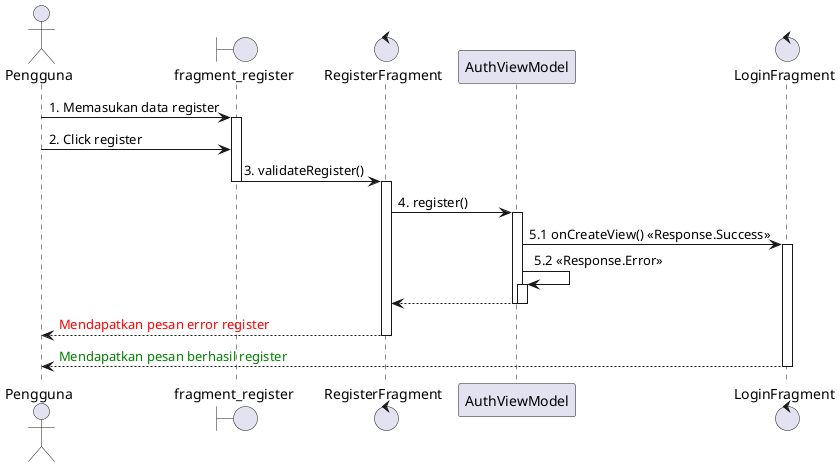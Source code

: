 @startuml
'https://plantuml.com/sequence-diagram
actor       Pengguna
boundary    fragment_register
control     RegisterFragment

Pengguna -> fragment_register : 1. Memasukan data register
activate fragment_register
Pengguna -> fragment_register : 2. Click register

fragment_register -> RegisterFragment : 3. validateRegister()
deactivate fragment_register

activate RegisterFragment
RegisterFragment -> AuthViewModel : 4. register()
activate AuthViewModel

control LoginFragment
AuthViewModel -> LoginFragment : 5.1 onCreateView() <<Response.Success>>
activate LoginFragment

AuthViewModel -> AuthViewModel : 5.2 <<Response.Error>>
activate AuthViewModel
RegisterFragment <-- AuthViewModel
deactivate AuthViewModel
deactivate AuthViewModel

Pengguna <-- RegisterFragment : <font color=red>Mendapatkan pesan error register
deactivate RegisterFragment

Pengguna <-- LoginFragment :  <font color=green>Mendapatkan pesan berhasil register
deactivate LoginFragment

@enduml